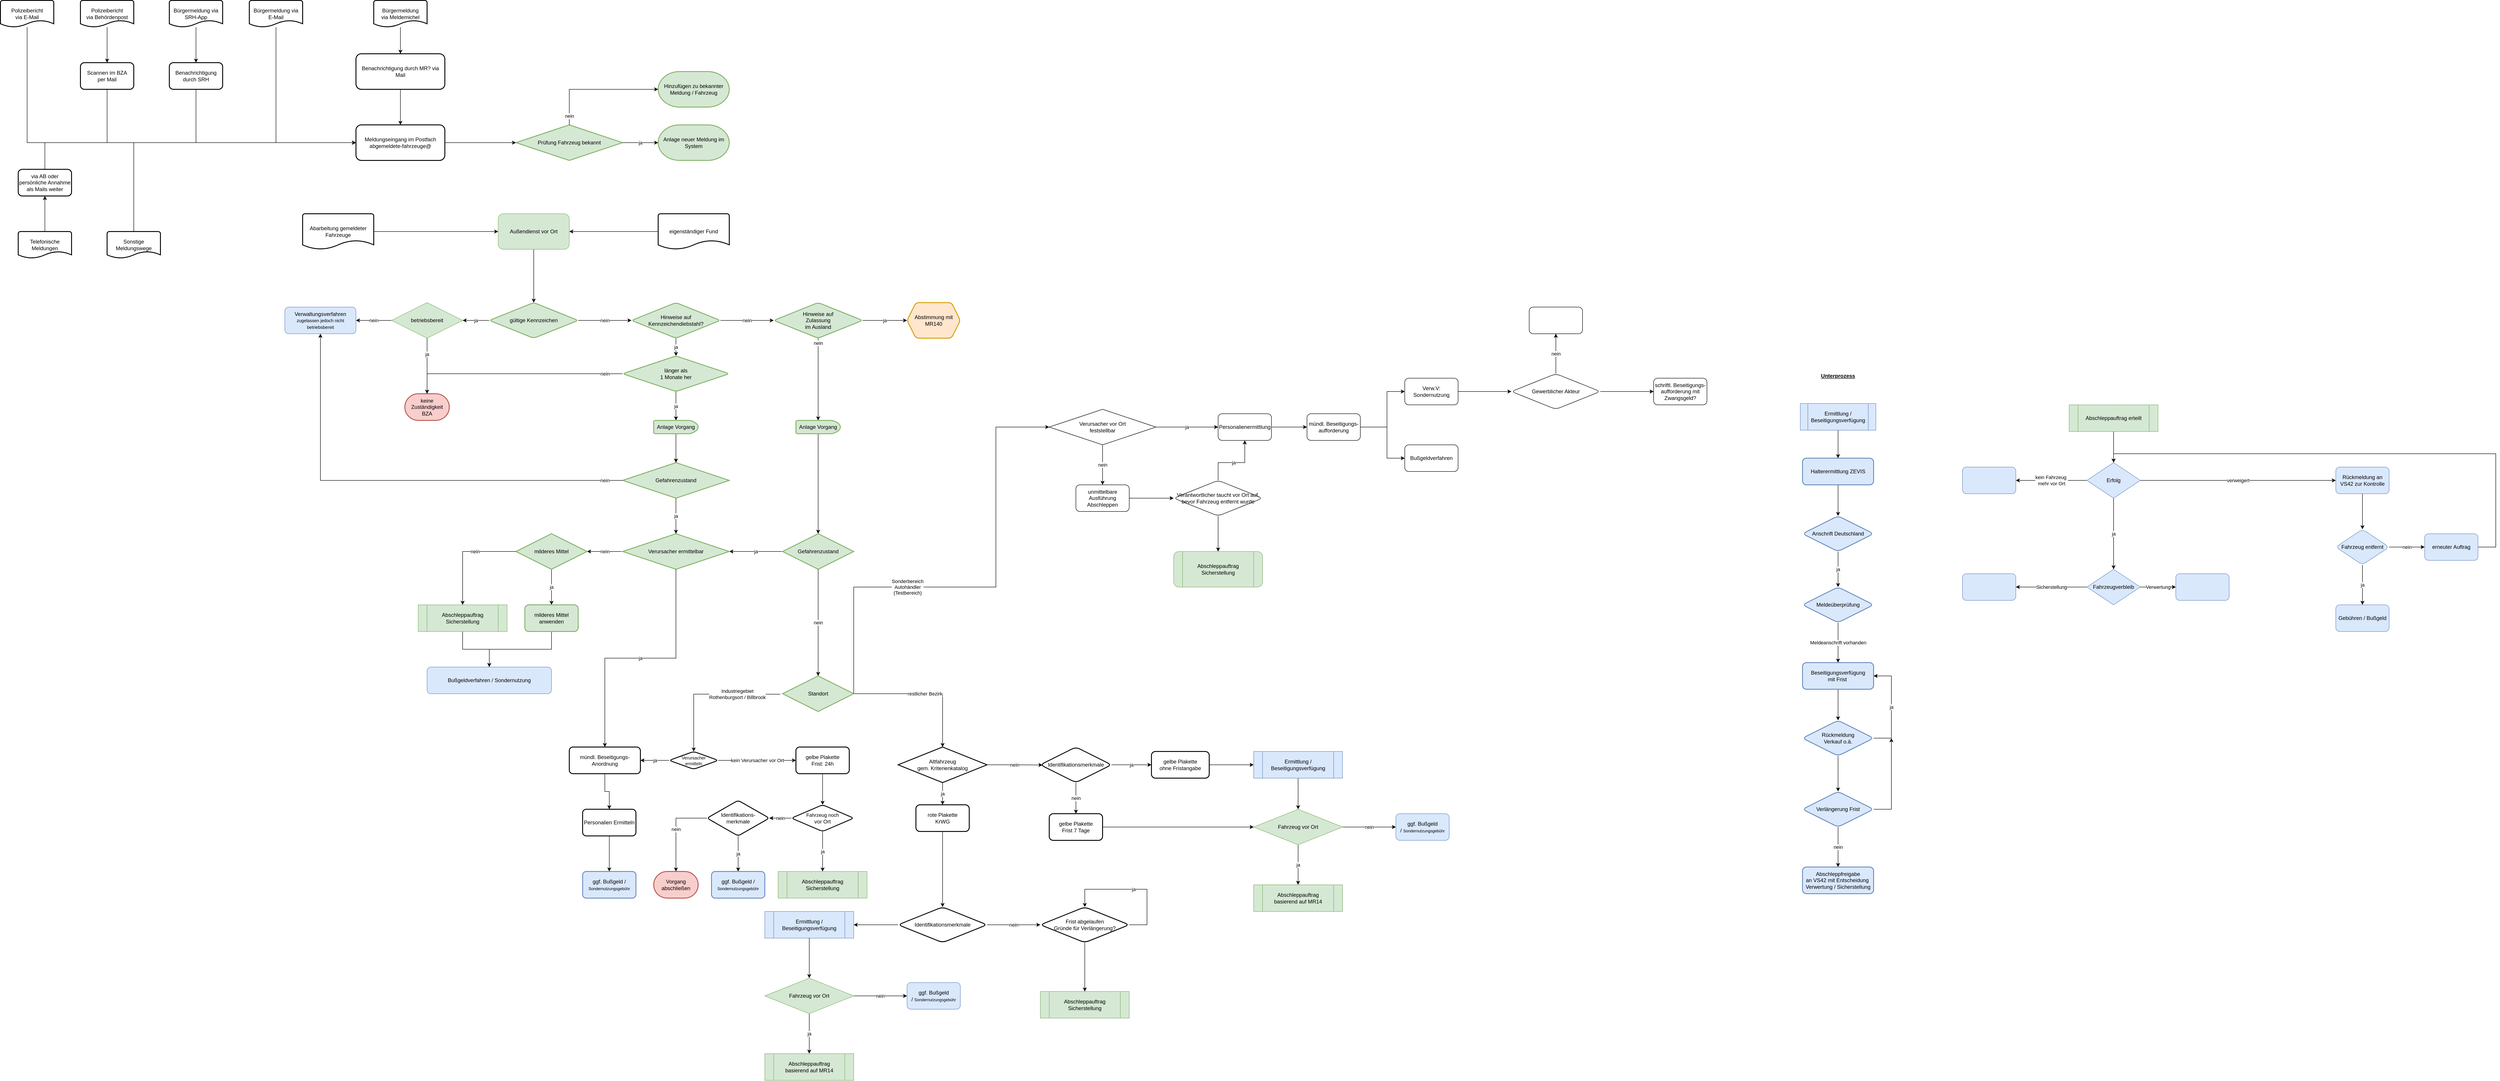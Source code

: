 <mxfile version="24.9.1">
  <diagram name="Seite-1" id="HveVZMX-7LfImhKmhp_b">
    <mxGraphModel dx="2603" dy="2561" grid="1" gridSize="10" guides="1" tooltips="1" connect="1" arrows="1" fold="1" page="1" pageScale="1" pageWidth="1169" pageHeight="1654" math="0" shadow="0">
      <root>
        <mxCell id="0" />
        <mxCell id="1" parent="0" />
        <mxCell id="gvst5AF2a0xxXVvo7113-15" value="restlicher Bezirk" style="edgeStyle=orthogonalEdgeStyle;rounded=0;orthogonalLoop=1;jettySize=auto;html=1;" parent="1" source="cveXAAd5tMvSlIGVYIJ7-2" target="gvst5AF2a0xxXVvo7113-14" edge="1">
          <mxGeometry relative="1" as="geometry" />
        </mxCell>
        <mxCell id="cveXAAd5tMvSlIGVYIJ7-2" value="Standort" style="strokeWidth=2;html=1;shape=mxgraph.flowchart.decision;whiteSpace=wrap;fillColor=#d5e8d4;strokeColor=#82b366;" parent="1" vertex="1">
          <mxGeometry x="760" y="800" width="160" height="80" as="geometry" />
        </mxCell>
        <mxCell id="cveXAAd5tMvSlIGVYIJ7-4" value="Industriegebiet&lt;div&gt;Rothenburgsort / Billbrook&lt;/div&gt;" style="endArrow=classic;html=1;rounded=0;exitX=-0.033;exitY=0.514;exitDx=0;exitDy=0;exitPerimeter=0;entryX=0.5;entryY=0;entryDx=0;entryDy=0;" parent="1" source="cveXAAd5tMvSlIGVYIJ7-2" target="aHFnWSv0snW7f39dgXMF-6" edge="1">
          <mxGeometry x="-0.4" width="50" height="50" relative="1" as="geometry">
            <mxPoint x="600" y="910" as="sourcePoint" />
            <mxPoint x="560" y="870" as="targetPoint" />
            <Array as="points">
              <mxPoint x="560" y="841" />
            </Array>
            <mxPoint as="offset" />
          </mxGeometry>
        </mxCell>
        <mxCell id="aHFnWSv0snW7f39dgXMF-9" value="ja" style="edgeStyle=orthogonalEdgeStyle;rounded=0;orthogonalLoop=1;jettySize=auto;html=1;" parent="1" source="aHFnWSv0snW7f39dgXMF-6" target="aHFnWSv0snW7f39dgXMF-8" edge="1">
          <mxGeometry relative="1" as="geometry" />
        </mxCell>
        <mxCell id="aHFnWSv0snW7f39dgXMF-16" value="kein Verursacher vor Ort" style="edgeStyle=orthogonalEdgeStyle;rounded=0;orthogonalLoop=1;jettySize=auto;html=1;" parent="1" source="aHFnWSv0snW7f39dgXMF-6" target="aHFnWSv0snW7f39dgXMF-15" edge="1">
          <mxGeometry relative="1" as="geometry" />
        </mxCell>
        <mxCell id="aHFnWSv0snW7f39dgXMF-6" value="&lt;div style=&quot;line-height: 100%;&quot;&gt;&lt;font style=&quot;font-size: 10px;&quot;&gt;Verursacher&lt;/font&gt;&lt;/div&gt;&lt;div style=&quot;line-height: 100%;&quot;&gt;&lt;font style=&quot;font-size: 11px;&quot;&gt;&lt;font style=&quot;font-size: 10px;&quot;&gt;ermitteln&lt;/font&gt;&lt;br&gt;&lt;/font&gt;&lt;/div&gt;" style="rhombus;whiteSpace=wrap;html=1;rounded=1;arcSize=14;strokeWidth=2;" parent="1" vertex="1">
          <mxGeometry x="505" y="970" width="110" height="40" as="geometry" />
        </mxCell>
        <mxCell id="aHFnWSv0snW7f39dgXMF-11" value="" style="edgeStyle=orthogonalEdgeStyle;rounded=0;orthogonalLoop=1;jettySize=auto;html=1;" parent="1" source="aHFnWSv0snW7f39dgXMF-8" target="aHFnWSv0snW7f39dgXMF-10" edge="1">
          <mxGeometry relative="1" as="geometry" />
        </mxCell>
        <mxCell id="aHFnWSv0snW7f39dgXMF-8" value="&lt;div&gt;mündl. Beseitigungs-&lt;/div&gt;&lt;div&gt;Anordnung&lt;br&gt;&lt;/div&gt;" style="whiteSpace=wrap;html=1;rounded=1;arcSize=14;strokeWidth=2;" parent="1" vertex="1">
          <mxGeometry x="280" y="960" width="160" height="60" as="geometry" />
        </mxCell>
        <mxCell id="aHFnWSv0snW7f39dgXMF-13" value="" style="edgeStyle=orthogonalEdgeStyle;rounded=0;orthogonalLoop=1;jettySize=auto;html=1;" parent="1" source="aHFnWSv0snW7f39dgXMF-10" target="aHFnWSv0snW7f39dgXMF-12" edge="1">
          <mxGeometry relative="1" as="geometry" />
        </mxCell>
        <mxCell id="aHFnWSv0snW7f39dgXMF-10" value="Personalien Ermitteln" style="whiteSpace=wrap;html=1;rounded=1;arcSize=14;strokeWidth=2;" parent="1" vertex="1">
          <mxGeometry x="310" y="1100" width="120" height="60" as="geometry" />
        </mxCell>
        <mxCell id="aHFnWSv0snW7f39dgXMF-12" value="ggf. Bußgeld / &lt;font style=&quot;font-size: 9px;&quot;&gt;Sondernutzungsgebühr&lt;/font&gt;" style="whiteSpace=wrap;html=1;rounded=1;arcSize=14;strokeWidth=2;fillColor=#dae8fc;strokeColor=#6c8ebf;" parent="1" vertex="1">
          <mxGeometry x="310" y="1240" width="120" height="60" as="geometry" />
        </mxCell>
        <mxCell id="aHFnWSv0snW7f39dgXMF-18" value="" style="edgeStyle=orthogonalEdgeStyle;rounded=0;orthogonalLoop=1;jettySize=auto;html=1;" parent="1" source="aHFnWSv0snW7f39dgXMF-15" target="aHFnWSv0snW7f39dgXMF-17" edge="1">
          <mxGeometry relative="1" as="geometry" />
        </mxCell>
        <mxCell id="aHFnWSv0snW7f39dgXMF-15" value="&lt;div&gt;gelbe Plakette&lt;/div&gt;&lt;div&gt;Frist: 24h&lt;br&gt;&lt;/div&gt;" style="whiteSpace=wrap;html=1;rounded=1;arcSize=14;strokeWidth=2;" parent="1" vertex="1">
          <mxGeometry x="790" y="960" width="120" height="60" as="geometry" />
        </mxCell>
        <mxCell id="aHFnWSv0snW7f39dgXMF-22" value="&lt;div&gt;nein&lt;/div&gt;" style="edgeStyle=orthogonalEdgeStyle;rounded=0;orthogonalLoop=1;jettySize=auto;html=1;" parent="1" source="aHFnWSv0snW7f39dgXMF-17" target="aHFnWSv0snW7f39dgXMF-21" edge="1">
          <mxGeometry relative="1" as="geometry" />
        </mxCell>
        <mxCell id="aHFnWSv0snW7f39dgXMF-28" value="ja" style="edgeStyle=orthogonalEdgeStyle;rounded=0;orthogonalLoop=1;jettySize=auto;html=1;entryX=0.5;entryY=0;entryDx=0;entryDy=0;" parent="1" source="aHFnWSv0snW7f39dgXMF-17" target="0-Z-aFg5bhClTdzB51h3-74" edge="1">
          <mxGeometry relative="1" as="geometry">
            <mxPoint x="890" y="1220" as="targetPoint" />
          </mxGeometry>
        </mxCell>
        <mxCell id="aHFnWSv0snW7f39dgXMF-17" value="&lt;div&gt;&lt;font style=&quot;font-size: 11px;&quot;&gt;Fahrzeug noch&lt;/font&gt;&lt;/div&gt;vor Ort" style="rhombus;whiteSpace=wrap;html=1;rounded=1;arcSize=14;strokeWidth=2;" parent="1" vertex="1">
          <mxGeometry x="780" y="1090" width="140" height="60" as="geometry" />
        </mxCell>
        <mxCell id="aHFnWSv0snW7f39dgXMF-24" value="nein" style="edgeStyle=orthogonalEdgeStyle;rounded=0;orthogonalLoop=1;jettySize=auto;html=1;entryX=0.5;entryY=0;entryDx=0;entryDy=0;entryPerimeter=0;" parent="1" source="aHFnWSv0snW7f39dgXMF-21" target="aHFnWSv0snW7f39dgXMF-43" edge="1">
          <mxGeometry relative="1" as="geometry">
            <mxPoint x="520" y="1240.0" as="targetPoint" />
          </mxGeometry>
        </mxCell>
        <mxCell id="aHFnWSv0snW7f39dgXMF-26" value="ja" style="edgeStyle=orthogonalEdgeStyle;rounded=0;orthogonalLoop=1;jettySize=auto;html=1;" parent="1" source="aHFnWSv0snW7f39dgXMF-21" target="aHFnWSv0snW7f39dgXMF-25" edge="1">
          <mxGeometry relative="1" as="geometry" />
        </mxCell>
        <mxCell id="aHFnWSv0snW7f39dgXMF-21" value="&lt;div&gt;Identifikations-&lt;/div&gt;&lt;div&gt;merkmale&lt;/div&gt;" style="rhombus;whiteSpace=wrap;html=1;rounded=1;arcSize=14;strokeWidth=2;" parent="1" vertex="1">
          <mxGeometry x="590" y="1080" width="140" height="80" as="geometry" />
        </mxCell>
        <mxCell id="aHFnWSv0snW7f39dgXMF-25" value="ggf. Bußgeld / &lt;font style=&quot;font-size: 9px;&quot;&gt;Sondernutzungsgebühr&lt;/font&gt;" style="whiteSpace=wrap;html=1;rounded=1;arcSize=14;strokeWidth=2;fillColor=#dae8fc;strokeColor=#6c8ebf;" parent="1" vertex="1">
          <mxGeometry x="600" y="1240" width="120" height="60" as="geometry" />
        </mxCell>
        <mxCell id="aHFnWSv0snW7f39dgXMF-52" value="ja" style="edgeStyle=orthogonalEdgeStyle;rounded=0;orthogonalLoop=1;jettySize=auto;html=1;" parent="1" source="aHFnWSv0snW7f39dgXMF-29" target="aHFnWSv0snW7f39dgXMF-51" edge="1">
          <mxGeometry relative="1" as="geometry" />
        </mxCell>
        <mxCell id="aHFnWSv0snW7f39dgXMF-29" value="Gefahrenzustand" style="rhombus;whiteSpace=wrap;html=1;strokeWidth=2;fillColor=#d5e8d4;strokeColor=#82b366;" parent="1" vertex="1">
          <mxGeometry x="760" y="480" width="160" height="80" as="geometry" />
        </mxCell>
        <mxCell id="aHFnWSv0snW7f39dgXMF-31" value="nein" style="endArrow=classic;html=1;rounded=0;exitX=0.5;exitY=1;exitDx=0;exitDy=0;entryX=0.5;entryY=0;entryDx=0;entryDy=0;entryPerimeter=0;" parent="1" source="aHFnWSv0snW7f39dgXMF-29" target="cveXAAd5tMvSlIGVYIJ7-2" edge="1">
          <mxGeometry width="50" height="50" relative="1" as="geometry">
            <mxPoint x="550" y="640" as="sourcePoint" />
            <mxPoint x="600" y="590" as="targetPoint" />
            <Array as="points" />
          </mxGeometry>
        </mxCell>
        <mxCell id="aHFnWSv0snW7f39dgXMF-39" value="&lt;div&gt;nein&lt;/div&gt;" style="edgeStyle=orthogonalEdgeStyle;rounded=0;orthogonalLoop=1;jettySize=auto;html=1;" parent="1" source="aHFnWSv0snW7f39dgXMF-36" target="aHFnWSv0snW7f39dgXMF-38" edge="1">
          <mxGeometry relative="1" as="geometry" />
        </mxCell>
        <mxCell id="aHFnWSv0snW7f39dgXMF-36" value="gültige Kennzeichen" style="rhombus;whiteSpace=wrap;html=1;rounded=1;arcSize=14;strokeWidth=2;fillColor=#d5e8d4;strokeColor=#82b366;" parent="1" vertex="1">
          <mxGeometry x="100" y="-40" width="200" height="80" as="geometry" />
        </mxCell>
        <mxCell id="aHFnWSv0snW7f39dgXMF-47" value="&lt;div&gt;nein&lt;/div&gt;" style="edgeStyle=orthogonalEdgeStyle;rounded=0;orthogonalLoop=1;jettySize=auto;html=1;" parent="1" source="aHFnWSv0snW7f39dgXMF-38" target="aHFnWSv0snW7f39dgXMF-46" edge="1">
          <mxGeometry relative="1" as="geometry" />
        </mxCell>
        <mxCell id="gvst5AF2a0xxXVvo7113-8" value="ja" style="edgeStyle=orthogonalEdgeStyle;rounded=0;orthogonalLoop=1;jettySize=auto;html=1;" parent="1" source="aHFnWSv0snW7f39dgXMF-38" target="gvst5AF2a0xxXVvo7113-7" edge="1">
          <mxGeometry relative="1" as="geometry" />
        </mxCell>
        <mxCell id="aHFnWSv0snW7f39dgXMF-38" value="Hinweise auf&lt;div&gt;Kennzeichendiebstahl?&lt;/div&gt;" style="rhombus;whiteSpace=wrap;html=1;rounded=1;arcSize=14;strokeWidth=2;fillColor=#d5e8d4;strokeColor=#82b366;" parent="1" vertex="1">
          <mxGeometry x="420" y="-40" width="200" height="80" as="geometry" />
        </mxCell>
        <mxCell id="aHFnWSv0snW7f39dgXMF-43" value="Vorgang abschließen" style="strokeWidth=2;html=1;shape=mxgraph.flowchart.terminator;whiteSpace=wrap;fillColor=#f8cecc;strokeColor=#b85450;" parent="1" vertex="1">
          <mxGeometry x="470" y="1240" width="100" height="60" as="geometry" />
        </mxCell>
        <mxCell id="aHFnWSv0snW7f39dgXMF-44" value="&lt;div&gt;ja&lt;/div&gt;" style="endArrow=classic;html=1;rounded=0;exitX=0;exitY=0.5;exitDx=0;exitDy=0;entryX=1;entryY=0.5;entryDx=0;entryDy=0;" parent="1" source="aHFnWSv0snW7f39dgXMF-36" edge="1" target="gvst5AF2a0xxXVvo7113-2">
          <mxGeometry width="50" height="50" relative="1" as="geometry">
            <mxPoint x="190" y="85" as="sourcePoint" />
            <mxPoint x="70" y="45" as="targetPoint" />
          </mxGeometry>
        </mxCell>
        <mxCell id="aHFnWSv0snW7f39dgXMF-50" value="ja" style="edgeStyle=orthogonalEdgeStyle;rounded=0;orthogonalLoop=1;jettySize=auto;html=1;" parent="1" source="aHFnWSv0snW7f39dgXMF-46" target="aHFnWSv0snW7f39dgXMF-49" edge="1">
          <mxGeometry relative="1" as="geometry" />
        </mxCell>
        <mxCell id="aHFnWSv0snW7f39dgXMF-46" value="&lt;div&gt;Hinweise auf&lt;/div&gt;&lt;div&gt;Zulassung&lt;/div&gt;&lt;div&gt;im Ausland&lt;/div&gt;" style="rhombus;whiteSpace=wrap;html=1;rounded=1;arcSize=14;strokeWidth=2;fillColor=#d5e8d4;strokeColor=#82b366;" parent="1" vertex="1">
          <mxGeometry x="740" y="-40" width="200" height="80" as="geometry" />
        </mxCell>
        <mxCell id="aHFnWSv0snW7f39dgXMF-48" value="nein" style="endArrow=classic;html=1;rounded=0;exitX=0.5;exitY=1;exitDx=0;exitDy=0;entryX=0.5;entryY=0;entryDx=0;entryDy=0;entryPerimeter=0;" parent="1" source="aHFnWSv0snW7f39dgXMF-46" target="rZ0vq1LoBwSU4AF1OaNH-77" edge="1">
          <mxGeometry x="-0.885" width="50" height="50" relative="1" as="geometry">
            <mxPoint x="700" y="200" as="sourcePoint" />
            <mxPoint x="950" y="220" as="targetPoint" />
            <Array as="points" />
            <mxPoint as="offset" />
          </mxGeometry>
        </mxCell>
        <mxCell id="aHFnWSv0snW7f39dgXMF-49" value="&lt;div&gt;Abstimmung mit&lt;/div&gt;&lt;div&gt;MR140&lt;br&gt;&lt;/div&gt;" style="shape=hexagon;perimeter=hexagonPerimeter2;whiteSpace=wrap;html=1;fixedSize=1;rounded=1;arcSize=14;strokeWidth=2;fillColor=#ffe6cc;strokeColor=#d79b00;" parent="1" vertex="1">
          <mxGeometry x="1040" y="-40" width="120" height="80" as="geometry" />
        </mxCell>
        <mxCell id="aHFnWSv0snW7f39dgXMF-54" value="nein" style="edgeStyle=orthogonalEdgeStyle;rounded=0;orthogonalLoop=1;jettySize=auto;html=1;" parent="1" source="aHFnWSv0snW7f39dgXMF-51" target="aHFnWSv0snW7f39dgXMF-53" edge="1">
          <mxGeometry relative="1" as="geometry" />
        </mxCell>
        <mxCell id="aHFnWSv0snW7f39dgXMF-51" value="Verursacher ermittelbar" style="rhombus;whiteSpace=wrap;html=1;strokeWidth=2;fillColor=#d5e8d4;strokeColor=#82b366;" parent="1" vertex="1">
          <mxGeometry x="400" y="480" width="240" height="80" as="geometry" />
        </mxCell>
        <mxCell id="aHFnWSv0snW7f39dgXMF-60" value="ja" style="edgeStyle=orthogonalEdgeStyle;rounded=0;orthogonalLoop=1;jettySize=auto;html=1;" parent="1" source="aHFnWSv0snW7f39dgXMF-53" target="aHFnWSv0snW7f39dgXMF-59" edge="1">
          <mxGeometry relative="1" as="geometry" />
        </mxCell>
        <mxCell id="aHFnWSv0snW7f39dgXMF-53" value="milderes Mittel" style="rhombus;whiteSpace=wrap;html=1;strokeWidth=2;fillColor=#d5e8d4;strokeColor=#82b366;" parent="1" vertex="1">
          <mxGeometry x="160" y="480" width="160" height="80" as="geometry" />
        </mxCell>
        <mxCell id="rZ0vq1LoBwSU4AF1OaNH-81" style="edgeStyle=orthogonalEdgeStyle;rounded=0;orthogonalLoop=1;jettySize=auto;html=1;exitX=0.5;exitY=1;exitDx=0;exitDy=0;entryX=0.5;entryY=0;entryDx=0;entryDy=0;" edge="1" parent="1" source="aHFnWSv0snW7f39dgXMF-59" target="rZ0vq1LoBwSU4AF1OaNH-79">
          <mxGeometry relative="1" as="geometry" />
        </mxCell>
        <mxCell id="aHFnWSv0snW7f39dgXMF-59" value="milderes Mittel anwenden" style="whiteSpace=wrap;html=1;strokeWidth=2;rounded=1;fillColor=#d5e8d4;strokeColor=#82b366;" parent="1" vertex="1">
          <mxGeometry x="180" y="640" width="120" height="60" as="geometry" />
        </mxCell>
        <mxCell id="aHFnWSv0snW7f39dgXMF-61" value="nein" style="endArrow=classic;html=1;rounded=0;exitX=0;exitY=0.5;exitDx=0;exitDy=0;entryX=0.5;entryY=0;entryDx=0;entryDy=0;" parent="1" source="aHFnWSv0snW7f39dgXMF-53" target="0-Z-aFg5bhClTdzB51h3-75" edge="1">
          <mxGeometry x="-0.231" width="50" height="50" relative="1" as="geometry">
            <mxPoint x="520" y="590" as="sourcePoint" />
            <mxPoint x="130" y="640" as="targetPoint" />
            <Array as="points">
              <mxPoint x="40" y="520" />
            </Array>
            <mxPoint as="offset" />
          </mxGeometry>
        </mxCell>
        <mxCell id="gvst5AF2a0xxXVvo7113-1" value="keine Zuständigkeit BZA" style="strokeWidth=2;html=1;shape=mxgraph.flowchart.terminator;whiteSpace=wrap;fillColor=#f8cecc;strokeColor=#b85450;" parent="1" vertex="1">
          <mxGeometry x="-90" y="165" width="100" height="60" as="geometry" />
        </mxCell>
        <mxCell id="gvst5AF2a0xxXVvo7113-6" value="nein" style="edgeStyle=orthogonalEdgeStyle;rounded=0;orthogonalLoop=1;jettySize=auto;html=1;" parent="1" source="gvst5AF2a0xxXVvo7113-2" target="gvst5AF2a0xxXVvo7113-5" edge="1">
          <mxGeometry relative="1" as="geometry" />
        </mxCell>
        <mxCell id="gvst5AF2a0xxXVvo7113-2" value="betriebsbereit" style="rhombus;whiteSpace=wrap;html=1;fillColor=#d5e8d4;strokeColor=#82b366;" parent="1" vertex="1">
          <mxGeometry x="-120" y="-40" width="160" height="80" as="geometry" />
        </mxCell>
        <mxCell id="gvst5AF2a0xxXVvo7113-4" value="&lt;div&gt;ja&lt;/div&gt;" style="endArrow=classic;html=1;rounded=0;exitX=0.5;exitY=1;exitDx=0;exitDy=0;entryX=0.5;entryY=0;entryDx=0;entryDy=0;entryPerimeter=0;" parent="1" source="gvst5AF2a0xxXVvo7113-2" target="gvst5AF2a0xxXVvo7113-1" edge="1">
          <mxGeometry x="-0.429" width="50" height="50" relative="1" as="geometry">
            <mxPoint x="-10" y="65" as="sourcePoint" />
            <mxPoint x="40" y="15" as="targetPoint" />
            <Array as="points" />
            <mxPoint as="offset" />
          </mxGeometry>
        </mxCell>
        <mxCell id="gvst5AF2a0xxXVvo7113-5" value="&lt;div&gt;Verwaltungsverfahren&lt;/div&gt;&lt;div&gt;&lt;font style=&quot;font-size: 10px;&quot;&gt;zugelassen jedoch nicht betriebsbereit&lt;/font&gt;&lt;br&gt;&lt;/div&gt;" style="whiteSpace=wrap;html=1;rounded=1;fillColor=#dae8fc;strokeColor=#6c8ebf;" parent="1" vertex="1">
          <mxGeometry x="-360" y="-30" width="160" height="60" as="geometry" />
        </mxCell>
        <mxCell id="gvst5AF2a0xxXVvo7113-7" value="&lt;div&gt;länger als&lt;/div&gt;&lt;div&gt;1 Monate her&lt;/div&gt;" style="rhombus;whiteSpace=wrap;html=1;rounded=1;arcSize=14;strokeWidth=2;fillColor=#d5e8d4;strokeColor=#82b366;" parent="1" vertex="1">
          <mxGeometry x="400" y="80" width="240" height="80" as="geometry" />
        </mxCell>
        <mxCell id="gvst5AF2a0xxXVvo7113-9" value="nein" style="endArrow=classic;html=1;rounded=0;exitX=0;exitY=0.5;exitDx=0;exitDy=0;entryX=0.5;entryY=0;entryDx=0;entryDy=0;entryPerimeter=0;" parent="1" source="gvst5AF2a0xxXVvo7113-7" target="gvst5AF2a0xxXVvo7113-1" edge="1">
          <mxGeometry x="-0.833" width="50" height="50" relative="1" as="geometry">
            <mxPoint x="15" y="155" as="sourcePoint" />
            <mxPoint x="65" y="105" as="targetPoint" />
            <Array as="points">
              <mxPoint x="-40" y="120" />
            </Array>
            <mxPoint as="offset" />
          </mxGeometry>
        </mxCell>
        <mxCell id="gvst5AF2a0xxXVvo7113-10" value="Gefahrenzustand" style="rhombus;whiteSpace=wrap;html=1;strokeWidth=2;fillColor=#d5e8d4;strokeColor=#82b366;" parent="1" vertex="1">
          <mxGeometry x="400" y="320" width="240" height="80" as="geometry" />
        </mxCell>
        <mxCell id="gvst5AF2a0xxXVvo7113-11" value="ja" style="endArrow=classic;html=1;rounded=0;exitX=0.5;exitY=1;exitDx=0;exitDy=0;entryX=0.5;entryY=0;entryDx=0;entryDy=0;entryPerimeter=0;" parent="1" source="gvst5AF2a0xxXVvo7113-7" target="rZ0vq1LoBwSU4AF1OaNH-74" edge="1">
          <mxGeometry width="50" height="50" relative="1" as="geometry">
            <mxPoint x="295" y="245" as="sourcePoint" />
            <mxPoint x="600" y="175" as="targetPoint" />
          </mxGeometry>
        </mxCell>
        <mxCell id="gvst5AF2a0xxXVvo7113-12" value="ja" style="endArrow=classic;html=1;rounded=0;entryX=0.5;entryY=0;entryDx=0;entryDy=0;exitX=0.5;exitY=1;exitDx=0;exitDy=0;" parent="1" source="gvst5AF2a0xxXVvo7113-10" target="aHFnWSv0snW7f39dgXMF-51" edge="1">
          <mxGeometry width="50" height="50" relative="1" as="geometry">
            <mxPoint x="265" y="480" as="sourcePoint" />
            <mxPoint x="315" y="430" as="targetPoint" />
            <Array as="points" />
          </mxGeometry>
        </mxCell>
        <mxCell id="gvst5AF2a0xxXVvo7113-13" value="nein" style="endArrow=classic;html=1;rounded=0;entryX=0.5;entryY=1;entryDx=0;entryDy=0;exitX=0;exitY=0.5;exitDx=0;exitDy=0;" parent="1" source="gvst5AF2a0xxXVvo7113-10" target="gvst5AF2a0xxXVvo7113-5" edge="1">
          <mxGeometry x="-0.92" width="50" height="50" relative="1" as="geometry">
            <mxPoint x="30" y="235" as="sourcePoint" />
            <mxPoint x="80" y="185" as="targetPoint" />
            <Array as="points">
              <mxPoint x="-280" y="360" />
            </Array>
            <mxPoint as="offset" />
          </mxGeometry>
        </mxCell>
        <mxCell id="gvst5AF2a0xxXVvo7113-17" value="ja" style="edgeStyle=orthogonalEdgeStyle;rounded=0;orthogonalLoop=1;jettySize=auto;html=1;" parent="1" source="gvst5AF2a0xxXVvo7113-14" target="gvst5AF2a0xxXVvo7113-16" edge="1">
          <mxGeometry relative="1" as="geometry" />
        </mxCell>
        <mxCell id="gvst5AF2a0xxXVvo7113-40" value="nein" style="edgeStyle=orthogonalEdgeStyle;rounded=0;orthogonalLoop=1;jettySize=auto;html=1;entryX=0.03;entryY=0.506;entryDx=0;entryDy=0;entryPerimeter=0;" parent="1" source="gvst5AF2a0xxXVvo7113-14" target="gvst5AF2a0xxXVvo7113-41" edge="1">
          <mxGeometry relative="1" as="geometry">
            <mxPoint x="1340.0" y="1000.0" as="targetPoint" />
          </mxGeometry>
        </mxCell>
        <mxCell id="gvst5AF2a0xxXVvo7113-14" value="&lt;div&gt;Altfahrzeug&lt;/div&gt;&lt;div&gt;gem. Kriterienkatalog&lt;br&gt;&lt;/div&gt;" style="rhombus;whiteSpace=wrap;html=1;strokeWidth=2;" parent="1" vertex="1">
          <mxGeometry x="1020" y="960" width="200" height="80" as="geometry" />
        </mxCell>
        <mxCell id="gvst5AF2a0xxXVvo7113-19" value="" style="edgeStyle=orthogonalEdgeStyle;rounded=0;orthogonalLoop=1;jettySize=auto;html=1;" parent="1" source="gvst5AF2a0xxXVvo7113-16" target="gvst5AF2a0xxXVvo7113-18" edge="1">
          <mxGeometry relative="1" as="geometry" />
        </mxCell>
        <mxCell id="gvst5AF2a0xxXVvo7113-16" value="&lt;div&gt;rote Plakette&lt;/div&gt;&lt;div&gt;KrWG&lt;br&gt;&lt;/div&gt;" style="rounded=1;whiteSpace=wrap;html=1;strokeWidth=2;" parent="1" vertex="1">
          <mxGeometry x="1060" y="1090" width="120" height="60" as="geometry" />
        </mxCell>
        <mxCell id="gvst5AF2a0xxXVvo7113-29" value="nein" style="edgeStyle=orthogonalEdgeStyle;rounded=0;orthogonalLoop=1;jettySize=auto;html=1;" parent="1" source="gvst5AF2a0xxXVvo7113-18" target="gvst5AF2a0xxXVvo7113-28" edge="1">
          <mxGeometry relative="1" as="geometry" />
        </mxCell>
        <mxCell id="gvst5AF2a0xxXVvo7113-18" value="Identifikationsmerkmale" style="rhombus;whiteSpace=wrap;html=1;rounded=1;strokeWidth=2;" parent="1" vertex="1">
          <mxGeometry x="1020" y="1320" width="200" height="80" as="geometry" />
        </mxCell>
        <mxCell id="gvst5AF2a0xxXVvo7113-32" value="" style="edgeStyle=orthogonalEdgeStyle;rounded=0;orthogonalLoop=1;jettySize=auto;html=1;entryX=0.5;entryY=0;entryDx=0;entryDy=0;" parent="1" source="gvst5AF2a0xxXVvo7113-28" target="0-Z-aFg5bhClTdzB51h3-73" edge="1">
          <mxGeometry relative="1" as="geometry">
            <mxPoint x="1440" y="1490" as="targetPoint" />
          </mxGeometry>
        </mxCell>
        <mxCell id="gvst5AF2a0xxXVvo7113-28" value="&lt;div&gt;Frist abgelaufen&lt;/div&gt;&lt;div&gt;Gründe für Verlängerung?&lt;br&gt;&lt;/div&gt;" style="rhombus;whiteSpace=wrap;html=1;rounded=1;strokeWidth=2;" parent="1" vertex="1">
          <mxGeometry x="1340" y="1320" width="200" height="80" as="geometry" />
        </mxCell>
        <mxCell id="gvst5AF2a0xxXVvo7113-30" value="ja" style="endArrow=classic;html=1;rounded=0;exitX=1;exitY=0.5;exitDx=0;exitDy=0;entryX=0.5;entryY=0;entryDx=0;entryDy=0;" parent="1" source="gvst5AF2a0xxXVvo7113-28" target="gvst5AF2a0xxXVvo7113-28" edge="1">
          <mxGeometry width="50" height="50" relative="1" as="geometry">
            <mxPoint x="1410" y="1350" as="sourcePoint" />
            <mxPoint x="1460" y="1300" as="targetPoint" />
            <Array as="points">
              <mxPoint x="1580" y="1360" />
              <mxPoint x="1580" y="1280" />
              <mxPoint x="1440" y="1280" />
            </Array>
          </mxGeometry>
        </mxCell>
        <mxCell id="gvst5AF2a0xxXVvo7113-44" value="nein" style="edgeStyle=orthogonalEdgeStyle;rounded=0;orthogonalLoop=1;jettySize=auto;html=1;" parent="1" source="gvst5AF2a0xxXVvo7113-41" target="gvst5AF2a0xxXVvo7113-43" edge="1">
          <mxGeometry relative="1" as="geometry" />
        </mxCell>
        <mxCell id="gvst5AF2a0xxXVvo7113-46" value="ja" style="edgeStyle=orthogonalEdgeStyle;rounded=0;orthogonalLoop=1;jettySize=auto;html=1;" parent="1" source="gvst5AF2a0xxXVvo7113-41" target="gvst5AF2a0xxXVvo7113-45" edge="1">
          <mxGeometry relative="1" as="geometry" />
        </mxCell>
        <mxCell id="gvst5AF2a0xxXVvo7113-41" value="Identifikationsmerkmale" style="rhombus;whiteSpace=wrap;html=1;rounded=1;strokeWidth=2;" parent="1" vertex="1">
          <mxGeometry x="1340" y="960" width="160" height="80" as="geometry" />
        </mxCell>
        <mxCell id="gvst5AF2a0xxXVvo7113-43" value="&lt;div&gt;gelbe Plakette&lt;/div&gt;&lt;div&gt;Frist 7 Tage&lt;br&gt;&lt;/div&gt;" style="rounded=1;whiteSpace=wrap;html=1;strokeWidth=2;" parent="1" vertex="1">
          <mxGeometry x="1360" y="1110" width="120" height="60" as="geometry" />
        </mxCell>
        <mxCell id="0-Z-aFg5bhClTdzB51h3-4" value="" style="edgeStyle=orthogonalEdgeStyle;rounded=0;orthogonalLoop=1;jettySize=auto;html=1;entryX=0;entryY=0.5;entryDx=0;entryDy=0;" parent="1" source="gvst5AF2a0xxXVvo7113-45" target="0-Z-aFg5bhClTdzB51h3-33" edge="1">
          <mxGeometry relative="1" as="geometry">
            <mxPoint x="1790" y="950" as="targetPoint" />
          </mxGeometry>
        </mxCell>
        <mxCell id="gvst5AF2a0xxXVvo7113-45" value="&lt;div&gt;gelbe Plakette&lt;/div&gt;&lt;div&gt;ohne Fristangabe&lt;br&gt;&lt;/div&gt;" style="rounded=1;whiteSpace=wrap;html=1;strokeWidth=2;" parent="1" vertex="1">
          <mxGeometry x="1590" y="970" width="130" height="60" as="geometry" />
        </mxCell>
        <mxCell id="0-Z-aFg5bhClTdzB51h3-10" value="" style="edgeStyle=orthogonalEdgeStyle;rounded=0;orthogonalLoop=1;jettySize=auto;html=1;exitX=0.5;exitY=1;exitDx=0;exitDy=0;" parent="1" source="0-Z-aFg5bhClTdzB51h3-34" target="0-Z-aFg5bhClTdzB51h3-9" edge="1">
          <mxGeometry relative="1" as="geometry">
            <mxPoint x="3135" y="270" as="sourcePoint" />
          </mxGeometry>
        </mxCell>
        <mxCell id="0-Z-aFg5bhClTdzB51h3-7" value="&lt;u&gt;&lt;b&gt;Unterprozess&lt;/b&gt;&lt;/u&gt;" style="text;html=1;align=center;verticalAlign=middle;whiteSpace=wrap;rounded=0;" parent="1" vertex="1">
          <mxGeometry x="3055" y="110" width="160" height="30" as="geometry" />
        </mxCell>
        <mxCell id="0-Z-aFg5bhClTdzB51h3-12" value="" style="edgeStyle=orthogonalEdgeStyle;rounded=0;orthogonalLoop=1;jettySize=auto;html=1;" parent="1" source="0-Z-aFg5bhClTdzB51h3-9" target="0-Z-aFg5bhClTdzB51h3-11" edge="1">
          <mxGeometry relative="1" as="geometry" />
        </mxCell>
        <mxCell id="0-Z-aFg5bhClTdzB51h3-9" value="Halterermittlung ZEVIS" style="rounded=1;whiteSpace=wrap;html=1;fillColor=#dae8fc;strokeColor=#6c8ebf;strokeWidth=2;" parent="1" vertex="1">
          <mxGeometry x="3055" y="310" width="160" height="60" as="geometry" />
        </mxCell>
        <mxCell id="0-Z-aFg5bhClTdzB51h3-14" value="ja" style="edgeStyle=orthogonalEdgeStyle;rounded=0;orthogonalLoop=1;jettySize=auto;html=1;" parent="1" source="0-Z-aFg5bhClTdzB51h3-11" target="0-Z-aFg5bhClTdzB51h3-13" edge="1">
          <mxGeometry relative="1" as="geometry" />
        </mxCell>
        <mxCell id="0-Z-aFg5bhClTdzB51h3-11" value="Anschrift Deutschland" style="rhombus;whiteSpace=wrap;html=1;fillColor=#dae8fc;strokeColor=#6c8ebf;rounded=1;strokeWidth=2;" parent="1" vertex="1">
          <mxGeometry x="3055" y="440" width="160" height="80" as="geometry" />
        </mxCell>
        <mxCell id="0-Z-aFg5bhClTdzB51h3-16" value="Meldeanschrift vorhanden" style="edgeStyle=orthogonalEdgeStyle;rounded=0;orthogonalLoop=1;jettySize=auto;html=1;" parent="1" source="0-Z-aFg5bhClTdzB51h3-13" target="0-Z-aFg5bhClTdzB51h3-15" edge="1">
          <mxGeometry relative="1" as="geometry" />
        </mxCell>
        <mxCell id="0-Z-aFg5bhClTdzB51h3-13" value="Meldeüberprüfung" style="rhombus;whiteSpace=wrap;html=1;fillColor=#dae8fc;strokeColor=#6c8ebf;rounded=1;strokeWidth=2;" parent="1" vertex="1">
          <mxGeometry x="3055" y="600" width="160" height="80" as="geometry" />
        </mxCell>
        <mxCell id="0-Z-aFg5bhClTdzB51h3-18" value="" style="edgeStyle=orthogonalEdgeStyle;rounded=0;orthogonalLoop=1;jettySize=auto;html=1;" parent="1" source="0-Z-aFg5bhClTdzB51h3-15" target="0-Z-aFg5bhClTdzB51h3-17" edge="1">
          <mxGeometry relative="1" as="geometry" />
        </mxCell>
        <mxCell id="0-Z-aFg5bhClTdzB51h3-15" value="Beseitigungsverfügung&lt;div&gt;mit Frist&amp;nbsp;&lt;/div&gt;" style="whiteSpace=wrap;html=1;fillColor=#dae8fc;strokeColor=#6c8ebf;rounded=1;strokeWidth=2;" parent="1" vertex="1">
          <mxGeometry x="3055" y="770" width="160" height="60" as="geometry" />
        </mxCell>
        <mxCell id="0-Z-aFg5bhClTdzB51h3-21" value="" style="edgeStyle=orthogonalEdgeStyle;rounded=0;orthogonalLoop=1;jettySize=auto;html=1;" parent="1" source="0-Z-aFg5bhClTdzB51h3-17" target="0-Z-aFg5bhClTdzB51h3-20" edge="1">
          <mxGeometry relative="1" as="geometry" />
        </mxCell>
        <mxCell id="0-Z-aFg5bhClTdzB51h3-17" value="Rückmeldung&lt;div&gt;Verkauf o.ä.&lt;/div&gt;" style="rhombus;whiteSpace=wrap;html=1;fillColor=#dae8fc;strokeColor=#6c8ebf;rounded=1;strokeWidth=2;" parent="1" vertex="1">
          <mxGeometry x="3055" y="900" width="160" height="80" as="geometry" />
        </mxCell>
        <mxCell id="0-Z-aFg5bhClTdzB51h3-19" value="ja" style="endArrow=classic;html=1;rounded=0;entryX=1;entryY=0.5;entryDx=0;entryDy=0;exitX=1;exitY=0.5;exitDx=0;exitDy=0;" parent="1" source="0-Z-aFg5bhClTdzB51h3-17" target="0-Z-aFg5bhClTdzB51h3-15" edge="1">
          <mxGeometry width="50" height="50" relative="1" as="geometry">
            <mxPoint x="3245" y="950" as="sourcePoint" />
            <mxPoint x="3275" y="830" as="targetPoint" />
            <Array as="points">
              <mxPoint x="3255" y="940" />
              <mxPoint x="3255" y="800" />
            </Array>
          </mxGeometry>
        </mxCell>
        <mxCell id="0-Z-aFg5bhClTdzB51h3-25" value="nein" style="edgeStyle=orthogonalEdgeStyle;rounded=0;orthogonalLoop=1;jettySize=auto;html=1;" parent="1" source="0-Z-aFg5bhClTdzB51h3-20" target="0-Z-aFg5bhClTdzB51h3-24" edge="1">
          <mxGeometry relative="1" as="geometry" />
        </mxCell>
        <mxCell id="0-Z-aFg5bhClTdzB51h3-20" value="Verlängerung Frist" style="rhombus;whiteSpace=wrap;html=1;fillColor=#dae8fc;strokeColor=#6c8ebf;rounded=1;strokeWidth=2;" parent="1" vertex="1">
          <mxGeometry x="3055" y="1060" width="160" height="80" as="geometry" />
        </mxCell>
        <mxCell id="0-Z-aFg5bhClTdzB51h3-24" value="Abschleppfreigabe&lt;div&gt;an VS42 mit Entscheidung&amp;nbsp;&lt;/div&gt;&lt;div&gt;Verwertung / Sicherstellung&lt;/div&gt;" style="rounded=1;whiteSpace=wrap;html=1;fillColor=#dae8fc;strokeColor=#6c8ebf;strokeWidth=2;" parent="1" vertex="1">
          <mxGeometry x="3055" y="1230" width="160" height="60" as="geometry" />
        </mxCell>
        <mxCell id="0-Z-aFg5bhClTdzB51h3-26" value="" style="endArrow=classic;html=1;rounded=0;exitX=1;exitY=0.5;exitDx=0;exitDy=0;" parent="1" source="0-Z-aFg5bhClTdzB51h3-20" edge="1">
          <mxGeometry width="50" height="50" relative="1" as="geometry">
            <mxPoint x="3285" y="1010" as="sourcePoint" />
            <mxPoint x="3255" y="940" as="targetPoint" />
            <Array as="points">
              <mxPoint x="3255" y="1100" />
            </Array>
          </mxGeometry>
        </mxCell>
        <mxCell id="0-Z-aFg5bhClTdzB51h3-28" value="Ermittlung / Beseitigungsverfügung" style="shape=process;whiteSpace=wrap;html=1;backgroundOutline=1;fillColor=#dae8fc;strokeColor=#6c8ebf;" parent="1" vertex="1">
          <mxGeometry x="720" y="1330" width="200" height="60" as="geometry" />
        </mxCell>
        <mxCell id="0-Z-aFg5bhClTdzB51h3-31" value="" style="endArrow=classic;html=1;rounded=0;exitX=0;exitY=0.5;exitDx=0;exitDy=0;entryX=1;entryY=0.5;entryDx=0;entryDy=0;" parent="1" source="gvst5AF2a0xxXVvo7113-18" target="0-Z-aFg5bhClTdzB51h3-28" edge="1">
          <mxGeometry width="50" height="50" relative="1" as="geometry">
            <mxPoint x="900" y="1480" as="sourcePoint" />
            <mxPoint x="950" y="1430" as="targetPoint" />
          </mxGeometry>
        </mxCell>
        <mxCell id="0-Z-aFg5bhClTdzB51h3-38" value="" style="edgeStyle=orthogonalEdgeStyle;rounded=0;orthogonalLoop=1;jettySize=auto;html=1;" parent="1" source="0-Z-aFg5bhClTdzB51h3-33" target="0-Z-aFg5bhClTdzB51h3-37" edge="1">
          <mxGeometry relative="1" as="geometry" />
        </mxCell>
        <mxCell id="0-Z-aFg5bhClTdzB51h3-33" value="Ermittlung / Beseitigungsverfügung" style="shape=process;whiteSpace=wrap;html=1;backgroundOutline=1;fillColor=#dae8fc;strokeColor=#6c8ebf;" parent="1" vertex="1">
          <mxGeometry x="1820" y="970" width="200" height="60" as="geometry" />
        </mxCell>
        <mxCell id="0-Z-aFg5bhClTdzB51h3-34" value="Ermittlung / Beseitigungsverfügung" style="shape=process;whiteSpace=wrap;html=1;backgroundOutline=1;fillColor=#dae8fc;strokeColor=#6c8ebf;" parent="1" vertex="1">
          <mxGeometry x="3050" y="187" width="170" height="60" as="geometry" />
        </mxCell>
        <mxCell id="0-Z-aFg5bhClTdzB51h3-40" value="nein" style="edgeStyle=orthogonalEdgeStyle;rounded=0;orthogonalLoop=1;jettySize=auto;html=1;" parent="1" source="0-Z-aFg5bhClTdzB51h3-37" target="0-Z-aFg5bhClTdzB51h3-39" edge="1">
          <mxGeometry relative="1" as="geometry" />
        </mxCell>
        <mxCell id="0-Z-aFg5bhClTdzB51h3-44" value="ja" style="edgeStyle=orthogonalEdgeStyle;rounded=0;orthogonalLoop=1;jettySize=auto;html=1;" parent="1" source="0-Z-aFg5bhClTdzB51h3-37" target="0-Z-aFg5bhClTdzB51h3-43" edge="1">
          <mxGeometry relative="1" as="geometry" />
        </mxCell>
        <mxCell id="0-Z-aFg5bhClTdzB51h3-37" value="Fahrzeug vor Ort" style="rhombus;whiteSpace=wrap;html=1;fillColor=#d5e8d4;strokeColor=#82b366;" parent="1" vertex="1">
          <mxGeometry x="1820" y="1100" width="200" height="80" as="geometry" />
        </mxCell>
        <mxCell id="0-Z-aFg5bhClTdzB51h3-39" value="ggf. Bußgeld /&amp;nbsp;&lt;font style=&quot;font-size: 9px;&quot;&gt;Sondernutzungsgebühr&lt;/font&gt;" style="rounded=1;whiteSpace=wrap;html=1;fillColor=#dae8fc;strokeColor=#6c8ebf;" parent="1" vertex="1">
          <mxGeometry x="2140" y="1110" width="120" height="60" as="geometry" />
        </mxCell>
        <mxCell id="0-Z-aFg5bhClTdzB51h3-43" value="Abschleppauftrag&lt;div&gt;basierend auf MR14&lt;/div&gt;" style="shape=process;whiteSpace=wrap;html=1;backgroundOutline=1;fillColor=#d5e8d4;strokeColor=#82b366;" parent="1" vertex="1">
          <mxGeometry x="1820" y="1270" width="200" height="60" as="geometry" />
        </mxCell>
        <mxCell id="0-Z-aFg5bhClTdzB51h3-47" value="" style="edgeStyle=orthogonalEdgeStyle;rounded=0;orthogonalLoop=1;jettySize=auto;html=1;" parent="1" source="0-Z-aFg5bhClTdzB51h3-45" target="0-Z-aFg5bhClTdzB51h3-46" edge="1">
          <mxGeometry relative="1" as="geometry" />
        </mxCell>
        <mxCell id="0-Z-aFg5bhClTdzB51h3-45" value="Abschleppauftrag erteilt" style="shape=process;whiteSpace=wrap;html=1;backgroundOutline=1;fillColor=#d5e8d4;strokeColor=#82b366;" parent="1" vertex="1">
          <mxGeometry x="3655" y="190" width="200" height="60" as="geometry" />
        </mxCell>
        <mxCell id="0-Z-aFg5bhClTdzB51h3-51" value="verweigert" style="edgeStyle=orthogonalEdgeStyle;rounded=0;orthogonalLoop=1;jettySize=auto;html=1;" parent="1" source="0-Z-aFg5bhClTdzB51h3-46" target="0-Z-aFg5bhClTdzB51h3-50" edge="1">
          <mxGeometry relative="1" as="geometry" />
        </mxCell>
        <mxCell id="0-Z-aFg5bhClTdzB51h3-57" value="ja" style="edgeStyle=orthogonalEdgeStyle;rounded=0;orthogonalLoop=1;jettySize=auto;html=1;" parent="1" source="0-Z-aFg5bhClTdzB51h3-46" target="0-Z-aFg5bhClTdzB51h3-56" edge="1">
          <mxGeometry relative="1" as="geometry" />
        </mxCell>
        <mxCell id="0-Z-aFg5bhClTdzB51h3-69" value="kein Fahrzeug&amp;nbsp;&lt;div&gt;mehr vor Ort&lt;/div&gt;" style="edgeStyle=orthogonalEdgeStyle;rounded=0;orthogonalLoop=1;jettySize=auto;html=1;" parent="1" source="0-Z-aFg5bhClTdzB51h3-46" target="0-Z-aFg5bhClTdzB51h3-68" edge="1">
          <mxGeometry relative="1" as="geometry" />
        </mxCell>
        <mxCell id="0-Z-aFg5bhClTdzB51h3-46" value="Erfolg" style="rhombus;whiteSpace=wrap;html=1;fillColor=#dae8fc;strokeColor=#6c8ebf;" parent="1" vertex="1">
          <mxGeometry x="3695" y="320" width="120" height="80" as="geometry" />
        </mxCell>
        <mxCell id="0-Z-aFg5bhClTdzB51h3-53" value="" style="edgeStyle=orthogonalEdgeStyle;rounded=0;orthogonalLoop=1;jettySize=auto;html=1;" parent="1" source="0-Z-aFg5bhClTdzB51h3-50" target="0-Z-aFg5bhClTdzB51h3-52" edge="1">
          <mxGeometry relative="1" as="geometry" />
        </mxCell>
        <mxCell id="0-Z-aFg5bhClTdzB51h3-50" value="Rückmeldung an&lt;div&gt;VS42 zur Kontrolle&lt;/div&gt;" style="rounded=1;whiteSpace=wrap;html=1;fillColor=#dae8fc;strokeColor=#6c8ebf;" parent="1" vertex="1">
          <mxGeometry x="4255" y="330" width="120" height="60" as="geometry" />
        </mxCell>
        <mxCell id="0-Z-aFg5bhClTdzB51h3-63" value="nein" style="edgeStyle=orthogonalEdgeStyle;rounded=0;orthogonalLoop=1;jettySize=auto;html=1;" parent="1" source="0-Z-aFg5bhClTdzB51h3-52" target="0-Z-aFg5bhClTdzB51h3-62" edge="1">
          <mxGeometry relative="1" as="geometry" />
        </mxCell>
        <mxCell id="0-Z-aFg5bhClTdzB51h3-65" value="ja" style="edgeStyle=orthogonalEdgeStyle;rounded=0;orthogonalLoop=1;jettySize=auto;html=1;" parent="1" source="0-Z-aFg5bhClTdzB51h3-52" target="0-Z-aFg5bhClTdzB51h3-64" edge="1">
          <mxGeometry relative="1" as="geometry" />
        </mxCell>
        <mxCell id="0-Z-aFg5bhClTdzB51h3-52" value="Fahrzeug entfernt" style="rhombus;whiteSpace=wrap;html=1;fillColor=#dae8fc;strokeColor=#6c8ebf;rounded=1;" parent="1" vertex="1">
          <mxGeometry x="4255" y="470" width="120" height="80" as="geometry" />
        </mxCell>
        <mxCell id="0-Z-aFg5bhClTdzB51h3-59" value="Sicherstellung" style="edgeStyle=orthogonalEdgeStyle;rounded=0;orthogonalLoop=1;jettySize=auto;html=1;" parent="1" source="0-Z-aFg5bhClTdzB51h3-56" target="0-Z-aFg5bhClTdzB51h3-58" edge="1">
          <mxGeometry relative="1" as="geometry" />
        </mxCell>
        <mxCell id="0-Z-aFg5bhClTdzB51h3-61" value="Verwertung" style="edgeStyle=orthogonalEdgeStyle;rounded=0;orthogonalLoop=1;jettySize=auto;html=1;" parent="1" source="0-Z-aFg5bhClTdzB51h3-56" target="0-Z-aFg5bhClTdzB51h3-60" edge="1">
          <mxGeometry relative="1" as="geometry" />
        </mxCell>
        <mxCell id="0-Z-aFg5bhClTdzB51h3-56" value="Fahrzeugverbleib" style="rhombus;whiteSpace=wrap;html=1;fillColor=#dae8fc;strokeColor=#6c8ebf;" parent="1" vertex="1">
          <mxGeometry x="3695" y="560" width="120" height="80" as="geometry" />
        </mxCell>
        <mxCell id="0-Z-aFg5bhClTdzB51h3-58" value="" style="rounded=1;whiteSpace=wrap;html=1;fillColor=#dae8fc;strokeColor=#6c8ebf;" parent="1" vertex="1">
          <mxGeometry x="3415" y="570" width="120" height="60" as="geometry" />
        </mxCell>
        <mxCell id="0-Z-aFg5bhClTdzB51h3-60" value="" style="rounded=1;whiteSpace=wrap;html=1;fillColor=#dae8fc;strokeColor=#6c8ebf;" parent="1" vertex="1">
          <mxGeometry x="3895" y="570" width="120" height="60" as="geometry" />
        </mxCell>
        <mxCell id="0-Z-aFg5bhClTdzB51h3-67" value="" style="edgeStyle=orthogonalEdgeStyle;rounded=0;orthogonalLoop=1;jettySize=auto;html=1;entryX=0.5;entryY=0;entryDx=0;entryDy=0;" parent="1" source="0-Z-aFg5bhClTdzB51h3-62" target="0-Z-aFg5bhClTdzB51h3-46" edge="1">
          <mxGeometry relative="1" as="geometry">
            <mxPoint x="4115" y="630" as="targetPoint" />
            <Array as="points">
              <mxPoint x="4615" y="510" />
              <mxPoint x="4615" y="300" />
              <mxPoint x="3755" y="300" />
            </Array>
          </mxGeometry>
        </mxCell>
        <mxCell id="0-Z-aFg5bhClTdzB51h3-62" value="erneuter Auftrag" style="whiteSpace=wrap;html=1;fillColor=#dae8fc;strokeColor=#6c8ebf;rounded=1;" parent="1" vertex="1">
          <mxGeometry x="4455" y="480" width="120" height="60" as="geometry" />
        </mxCell>
        <mxCell id="0-Z-aFg5bhClTdzB51h3-64" value="Gebühren / Bußgeld" style="whiteSpace=wrap;html=1;fillColor=#dae8fc;strokeColor=#6c8ebf;rounded=1;" parent="1" vertex="1">
          <mxGeometry x="4255" y="640" width="120" height="60" as="geometry" />
        </mxCell>
        <mxCell id="0-Z-aFg5bhClTdzB51h3-68" value="" style="rounded=1;whiteSpace=wrap;html=1;fillColor=#dae8fc;strokeColor=#6c8ebf;" parent="1" vertex="1">
          <mxGeometry x="3415" y="330" width="120" height="60" as="geometry" />
        </mxCell>
        <mxCell id="0-Z-aFg5bhClTdzB51h3-73" value="Abschleppauftrag&lt;div&gt;Sicherstellung&lt;/div&gt;" style="shape=process;whiteSpace=wrap;html=1;backgroundOutline=1;fillColor=#d5e8d4;strokeColor=#82b366;" parent="1" vertex="1">
          <mxGeometry x="1340" y="1510" width="200" height="60" as="geometry" />
        </mxCell>
        <mxCell id="0-Z-aFg5bhClTdzB51h3-74" value="Abschleppauftrag&lt;div&gt;Sicherstellung&lt;/div&gt;" style="shape=process;whiteSpace=wrap;html=1;backgroundOutline=1;fillColor=#d5e8d4;strokeColor=#82b366;" parent="1" vertex="1">
          <mxGeometry x="750" y="1240" width="200" height="60" as="geometry" />
        </mxCell>
        <mxCell id="rZ0vq1LoBwSU4AF1OaNH-80" value="" style="edgeStyle=orthogonalEdgeStyle;rounded=0;orthogonalLoop=1;jettySize=auto;html=1;" edge="1" parent="1" source="0-Z-aFg5bhClTdzB51h3-75" target="rZ0vq1LoBwSU4AF1OaNH-79">
          <mxGeometry relative="1" as="geometry" />
        </mxCell>
        <mxCell id="0-Z-aFg5bhClTdzB51h3-75" value="Abschleppauftrag&lt;div&gt;Sicherstellung&lt;/div&gt;" style="shape=process;whiteSpace=wrap;html=1;backgroundOutline=1;fillColor=#d5e8d4;strokeColor=#82b366;" parent="1" vertex="1">
          <mxGeometry x="-60" y="640" width="200" height="60" as="geometry" />
        </mxCell>
        <mxCell id="rZ0vq1LoBwSU4AF1OaNH-1" value="ja" style="endArrow=classic;html=1;rounded=0;exitX=0.5;exitY=1;exitDx=0;exitDy=0;entryX=0.5;entryY=0;entryDx=0;entryDy=0;" edge="1" parent="1" source="aHFnWSv0snW7f39dgXMF-51" target="aHFnWSv0snW7f39dgXMF-8">
          <mxGeometry width="50" height="50" relative="1" as="geometry">
            <mxPoint x="220" y="740" as="sourcePoint" />
            <mxPoint x="270" y="690" as="targetPoint" />
            <Array as="points">
              <mxPoint x="520" y="760" />
              <mxPoint x="360" y="760" />
            </Array>
          </mxGeometry>
        </mxCell>
        <mxCell id="rZ0vq1LoBwSU4AF1OaNH-2" value="nein" style="edgeStyle=orthogonalEdgeStyle;rounded=0;orthogonalLoop=1;jettySize=auto;html=1;" edge="1" parent="1" source="rZ0vq1LoBwSU4AF1OaNH-4" target="rZ0vq1LoBwSU4AF1OaNH-5">
          <mxGeometry relative="1" as="geometry" />
        </mxCell>
        <mxCell id="rZ0vq1LoBwSU4AF1OaNH-3" value="ja" style="edgeStyle=orthogonalEdgeStyle;rounded=0;orthogonalLoop=1;jettySize=auto;html=1;" edge="1" parent="1" source="rZ0vq1LoBwSU4AF1OaNH-4" target="rZ0vq1LoBwSU4AF1OaNH-6">
          <mxGeometry relative="1" as="geometry" />
        </mxCell>
        <mxCell id="rZ0vq1LoBwSU4AF1OaNH-4" value="Fahrzeug vor Ort" style="rhombus;whiteSpace=wrap;html=1;fillColor=#d5e8d4;strokeColor=#82b366;" vertex="1" parent="1">
          <mxGeometry x="720" y="1480" width="200" height="80" as="geometry" />
        </mxCell>
        <mxCell id="rZ0vq1LoBwSU4AF1OaNH-5" value="ggf. Bußgeld /&amp;nbsp;&lt;font style=&quot;font-size: 9px;&quot;&gt;Sondernutzungsgebühr&lt;/font&gt;" style="rounded=1;whiteSpace=wrap;html=1;fillColor=#dae8fc;strokeColor=#6c8ebf;" vertex="1" parent="1">
          <mxGeometry x="1040" y="1490" width="120" height="60" as="geometry" />
        </mxCell>
        <mxCell id="rZ0vq1LoBwSU4AF1OaNH-6" value="Abschleppauftrag&lt;div&gt;basierend auf MR14&lt;/div&gt;" style="shape=process;whiteSpace=wrap;html=1;backgroundOutline=1;fillColor=#d5e8d4;strokeColor=#82b366;" vertex="1" parent="1">
          <mxGeometry x="720" y="1650" width="200" height="60" as="geometry" />
        </mxCell>
        <mxCell id="rZ0vq1LoBwSU4AF1OaNH-7" value="" style="endArrow=classic;html=1;rounded=0;entryX=0.5;entryY=0;entryDx=0;entryDy=0;exitX=0.5;exitY=1;exitDx=0;exitDy=0;" edge="1" parent="1" source="0-Z-aFg5bhClTdzB51h3-28" target="rZ0vq1LoBwSU4AF1OaNH-4">
          <mxGeometry width="50" height="50" relative="1" as="geometry">
            <mxPoint x="810" y="1420" as="sourcePoint" />
            <mxPoint x="880" y="1340" as="targetPoint" />
          </mxGeometry>
        </mxCell>
        <mxCell id="rZ0vq1LoBwSU4AF1OaNH-8" value="" style="endArrow=classic;html=1;rounded=0;exitX=1;exitY=0.5;exitDx=0;exitDy=0;" edge="1" parent="1" source="gvst5AF2a0xxXVvo7113-43" target="0-Z-aFg5bhClTdzB51h3-37">
          <mxGeometry width="50" height="50" relative="1" as="geometry">
            <mxPoint x="1370" y="1090" as="sourcePoint" />
            <mxPoint x="1420" y="1040" as="targetPoint" />
          </mxGeometry>
        </mxCell>
        <mxCell id="rZ0vq1LoBwSU4AF1OaNH-10" value="Sonderbereich&lt;div&gt;Autohändler&lt;/div&gt;&lt;div&gt;(Testbereich)&lt;/div&gt;" style="endArrow=classic;html=1;rounded=0;exitX=1;exitY=0.5;exitDx=0;exitDy=0;exitPerimeter=0;entryX=0;entryY=0.5;entryDx=0;entryDy=0;" edge="1" parent="1" source="cveXAAd5tMvSlIGVYIJ7-2" target="rZ0vq1LoBwSU4AF1OaNH-11">
          <mxGeometry x="-0.307" width="50" height="50" relative="1" as="geometry">
            <mxPoint x="1200" y="590" as="sourcePoint" />
            <mxPoint x="1320" y="240" as="targetPoint" />
            <Array as="points">
              <mxPoint x="920" y="800" />
              <mxPoint x="920" y="600" />
              <mxPoint x="1240" y="600" />
              <mxPoint x="1240" y="240" />
            </Array>
            <mxPoint as="offset" />
          </mxGeometry>
        </mxCell>
        <mxCell id="rZ0vq1LoBwSU4AF1OaNH-13" value="ja" style="edgeStyle=orthogonalEdgeStyle;rounded=0;orthogonalLoop=1;jettySize=auto;html=1;" edge="1" parent="1" source="rZ0vq1LoBwSU4AF1OaNH-11" target="rZ0vq1LoBwSU4AF1OaNH-12">
          <mxGeometry relative="1" as="geometry" />
        </mxCell>
        <mxCell id="rZ0vq1LoBwSU4AF1OaNH-27" value="nein" style="edgeStyle=orthogonalEdgeStyle;rounded=0;orthogonalLoop=1;jettySize=auto;html=1;" edge="1" parent="1" source="rZ0vq1LoBwSU4AF1OaNH-11" target="rZ0vq1LoBwSU4AF1OaNH-26">
          <mxGeometry relative="1" as="geometry" />
        </mxCell>
        <mxCell id="rZ0vq1LoBwSU4AF1OaNH-11" value="Verursacher vor Ort&lt;div&gt;feststellbar&lt;/div&gt;" style="rhombus;whiteSpace=wrap;html=1;" vertex="1" parent="1">
          <mxGeometry x="1360" y="200" width="240" height="80" as="geometry" />
        </mxCell>
        <mxCell id="rZ0vq1LoBwSU4AF1OaNH-15" value="" style="edgeStyle=orthogonalEdgeStyle;rounded=0;orthogonalLoop=1;jettySize=auto;html=1;" edge="1" parent="1" source="rZ0vq1LoBwSU4AF1OaNH-12" target="rZ0vq1LoBwSU4AF1OaNH-14">
          <mxGeometry relative="1" as="geometry" />
        </mxCell>
        <mxCell id="rZ0vq1LoBwSU4AF1OaNH-12" value="Personalienermittlung" style="rounded=1;whiteSpace=wrap;html=1;" vertex="1" parent="1">
          <mxGeometry x="1740" y="210" width="120" height="60" as="geometry" />
        </mxCell>
        <mxCell id="rZ0vq1LoBwSU4AF1OaNH-17" value="" style="edgeStyle=orthogonalEdgeStyle;rounded=0;orthogonalLoop=1;jettySize=auto;html=1;entryX=0;entryY=0.5;entryDx=0;entryDy=0;" edge="1" parent="1" source="rZ0vq1LoBwSU4AF1OaNH-14" target="rZ0vq1LoBwSU4AF1OaNH-16">
          <mxGeometry relative="1" as="geometry">
            <Array as="points">
              <mxPoint x="2120" y="240" />
              <mxPoint x="2120" y="160" />
            </Array>
          </mxGeometry>
        </mxCell>
        <mxCell id="rZ0vq1LoBwSU4AF1OaNH-19" value="" style="edgeStyle=orthogonalEdgeStyle;rounded=0;orthogonalLoop=1;jettySize=auto;html=1;entryX=0;entryY=0.5;entryDx=0;entryDy=0;" edge="1" parent="1" source="rZ0vq1LoBwSU4AF1OaNH-14" target="rZ0vq1LoBwSU4AF1OaNH-18">
          <mxGeometry relative="1" as="geometry">
            <Array as="points">
              <mxPoint x="2120" y="240" />
              <mxPoint x="2120" y="310" />
            </Array>
          </mxGeometry>
        </mxCell>
        <mxCell id="rZ0vq1LoBwSU4AF1OaNH-14" value="mündl. Beseitigungs-&lt;div&gt;aufforderung&lt;/div&gt;" style="rounded=1;whiteSpace=wrap;html=1;" vertex="1" parent="1">
          <mxGeometry x="1940" y="210" width="120" height="60" as="geometry" />
        </mxCell>
        <mxCell id="rZ0vq1LoBwSU4AF1OaNH-21" value="" style="edgeStyle=orthogonalEdgeStyle;rounded=0;orthogonalLoop=1;jettySize=auto;html=1;" edge="1" parent="1" source="rZ0vq1LoBwSU4AF1OaNH-16" target="rZ0vq1LoBwSU4AF1OaNH-20">
          <mxGeometry relative="1" as="geometry" />
        </mxCell>
        <mxCell id="rZ0vq1LoBwSU4AF1OaNH-16" value="Verw.V:&lt;div&gt;Sondernutzung&lt;/div&gt;" style="rounded=1;whiteSpace=wrap;html=1;" vertex="1" parent="1">
          <mxGeometry x="2160" y="130" width="120" height="60" as="geometry" />
        </mxCell>
        <mxCell id="rZ0vq1LoBwSU4AF1OaNH-18" value="Bußgeldverfahren" style="whiteSpace=wrap;html=1;rounded=1;" vertex="1" parent="1">
          <mxGeometry x="2160" y="280" width="120" height="60" as="geometry" />
        </mxCell>
        <mxCell id="rZ0vq1LoBwSU4AF1OaNH-23" value="" style="edgeStyle=orthogonalEdgeStyle;rounded=0;orthogonalLoop=1;jettySize=auto;html=1;" edge="1" parent="1" source="rZ0vq1LoBwSU4AF1OaNH-20" target="rZ0vq1LoBwSU4AF1OaNH-22">
          <mxGeometry relative="1" as="geometry" />
        </mxCell>
        <mxCell id="rZ0vq1LoBwSU4AF1OaNH-25" value="nein" style="edgeStyle=orthogonalEdgeStyle;rounded=0;orthogonalLoop=1;jettySize=auto;html=1;" edge="1" parent="1" source="rZ0vq1LoBwSU4AF1OaNH-20" target="rZ0vq1LoBwSU4AF1OaNH-24">
          <mxGeometry relative="1" as="geometry" />
        </mxCell>
        <mxCell id="rZ0vq1LoBwSU4AF1OaNH-20" value="Gewerblicher Akteur" style="rhombus;whiteSpace=wrap;html=1;rounded=1;" vertex="1" parent="1">
          <mxGeometry x="2400" y="120" width="200" height="80" as="geometry" />
        </mxCell>
        <mxCell id="rZ0vq1LoBwSU4AF1OaNH-22" value="schriftl. Beseitigungs-&lt;div&gt;aufforderung mit Zwangsgeld?&lt;/div&gt;" style="rounded=1;whiteSpace=wrap;html=1;" vertex="1" parent="1">
          <mxGeometry x="2720" y="130" width="120" height="60" as="geometry" />
        </mxCell>
        <mxCell id="rZ0vq1LoBwSU4AF1OaNH-24" value="" style="rounded=1;whiteSpace=wrap;html=1;" vertex="1" parent="1">
          <mxGeometry x="2440" y="-30" width="120" height="60" as="geometry" />
        </mxCell>
        <mxCell id="rZ0vq1LoBwSU4AF1OaNH-29" value="" style="edgeStyle=orthogonalEdgeStyle;rounded=0;orthogonalLoop=1;jettySize=auto;html=1;" edge="1" parent="1" source="rZ0vq1LoBwSU4AF1OaNH-26" target="rZ0vq1LoBwSU4AF1OaNH-28">
          <mxGeometry relative="1" as="geometry" />
        </mxCell>
        <mxCell id="rZ0vq1LoBwSU4AF1OaNH-26" value="unmittelbare Ausführung&lt;div&gt;Abschleppen&lt;/div&gt;" style="rounded=1;whiteSpace=wrap;html=1;" vertex="1" parent="1">
          <mxGeometry x="1420" y="370" width="120" height="60" as="geometry" />
        </mxCell>
        <mxCell id="rZ0vq1LoBwSU4AF1OaNH-32" value="" style="edgeStyle=orthogonalEdgeStyle;rounded=0;orthogonalLoop=1;jettySize=auto;html=1;" edge="1" parent="1" source="rZ0vq1LoBwSU4AF1OaNH-28" target="rZ0vq1LoBwSU4AF1OaNH-31">
          <mxGeometry relative="1" as="geometry" />
        </mxCell>
        <mxCell id="rZ0vq1LoBwSU4AF1OaNH-28" value="Verantwortlicher taucht vor Ort auf, bevor Fahrzeug entfernt wurde" style="rhombus;whiteSpace=wrap;html=1;rounded=1;" vertex="1" parent="1">
          <mxGeometry x="1640" y="360" width="200" height="80" as="geometry" />
        </mxCell>
        <mxCell id="rZ0vq1LoBwSU4AF1OaNH-30" value="ja" style="endArrow=classic;html=1;rounded=0;exitX=0.5;exitY=0;exitDx=0;exitDy=0;entryX=0.5;entryY=1;entryDx=0;entryDy=0;" edge="1" parent="1" source="rZ0vq1LoBwSU4AF1OaNH-28" target="rZ0vq1LoBwSU4AF1OaNH-12">
          <mxGeometry width="50" height="50" relative="1" as="geometry">
            <mxPoint x="1750" y="350" as="sourcePoint" />
            <mxPoint x="1800" y="300" as="targetPoint" />
            <Array as="points">
              <mxPoint x="1740" y="320" />
              <mxPoint x="1800" y="320" />
            </Array>
          </mxGeometry>
        </mxCell>
        <mxCell id="rZ0vq1LoBwSU4AF1OaNH-31" value="Abschleppauftrag&lt;div&gt;Sicherstellung&lt;/div&gt;" style="shape=process;whiteSpace=wrap;html=1;backgroundOutline=1;rounded=1;fillColor=#d5e8d4;strokeColor=#82b366;" vertex="1" parent="1">
          <mxGeometry x="1640" y="520" width="200" height="80" as="geometry" />
        </mxCell>
        <mxCell id="rZ0vq1LoBwSU4AF1OaNH-33" value="Prüfung Fahrzeug bekannt" style="strokeWidth=2;html=1;shape=mxgraph.flowchart.decision;whiteSpace=wrap;fillColor=#d5e8d4;strokeColor=#82b366;" vertex="1" parent="1">
          <mxGeometry x="160" y="-440" width="240" height="80" as="geometry" />
        </mxCell>
        <mxCell id="rZ0vq1LoBwSU4AF1OaNH-36" value="" style="edgeStyle=orthogonalEdgeStyle;rounded=0;orthogonalLoop=1;jettySize=auto;html=1;" edge="1" parent="1" source="rZ0vq1LoBwSU4AF1OaNH-34" target="rZ0vq1LoBwSU4AF1OaNH-35">
          <mxGeometry relative="1" as="geometry" />
        </mxCell>
        <mxCell id="rZ0vq1LoBwSU4AF1OaNH-34" value="Bürgermeldung&lt;div&gt;via Meldemichel&lt;/div&gt;" style="strokeWidth=2;html=1;shape=mxgraph.flowchart.document2;whiteSpace=wrap;size=0.25;" vertex="1" parent="1">
          <mxGeometry x="-160" y="-720" width="120" height="60" as="geometry" />
        </mxCell>
        <mxCell id="rZ0vq1LoBwSU4AF1OaNH-38" value="" style="edgeStyle=orthogonalEdgeStyle;rounded=0;orthogonalLoop=1;jettySize=auto;html=1;" edge="1" parent="1" source="rZ0vq1LoBwSU4AF1OaNH-35" target="rZ0vq1LoBwSU4AF1OaNH-37">
          <mxGeometry relative="1" as="geometry" />
        </mxCell>
        <mxCell id="rZ0vq1LoBwSU4AF1OaNH-35" value="Benachrichtigung durch MR? via Mail" style="rounded=1;whiteSpace=wrap;html=1;strokeWidth=2;" vertex="1" parent="1">
          <mxGeometry x="-200" y="-600" width="200" height="80" as="geometry" />
        </mxCell>
        <mxCell id="rZ0vq1LoBwSU4AF1OaNH-45" style="edgeStyle=orthogonalEdgeStyle;rounded=0;orthogonalLoop=1;jettySize=auto;html=1;exitX=0;exitY=0.5;exitDx=0;exitDy=0;startArrow=classic;startFill=1;endArrow=none;endFill=0;" edge="1" parent="1" source="rZ0vq1LoBwSU4AF1OaNH-37" target="rZ0vq1LoBwSU4AF1OaNH-44">
          <mxGeometry relative="1" as="geometry" />
        </mxCell>
        <mxCell id="rZ0vq1LoBwSU4AF1OaNH-37" value="Meldungseingang im Postfach&lt;div&gt;abgemeldete-fahrzeuge@&lt;/div&gt;" style="rounded=1;whiteSpace=wrap;html=1;strokeWidth=2;" vertex="1" parent="1">
          <mxGeometry x="-200" y="-440" width="200" height="80" as="geometry" />
        </mxCell>
        <mxCell id="rZ0vq1LoBwSU4AF1OaNH-39" value="" style="endArrow=classic;html=1;rounded=0;exitX=1;exitY=0.5;exitDx=0;exitDy=0;" edge="1" parent="1" source="rZ0vq1LoBwSU4AF1OaNH-37" target="rZ0vq1LoBwSU4AF1OaNH-33">
          <mxGeometry width="50" height="50" relative="1" as="geometry">
            <mxPoint x="60" y="-310" as="sourcePoint" />
            <mxPoint x="110" y="-360" as="targetPoint" />
          </mxGeometry>
        </mxCell>
        <mxCell id="rZ0vq1LoBwSU4AF1OaNH-42" value="Anlage neuer Meldung im System" style="strokeWidth=2;html=1;shape=mxgraph.flowchart.terminator;whiteSpace=wrap;fillColor=#d5e8d4;strokeColor=#82b366;" vertex="1" parent="1">
          <mxGeometry x="480" y="-440" width="160" height="80" as="geometry" />
        </mxCell>
        <mxCell id="rZ0vq1LoBwSU4AF1OaNH-43" value="ja" style="edgeStyle=orthogonalEdgeStyle;rounded=0;orthogonalLoop=1;jettySize=auto;html=1;exitX=1;exitY=0.5;exitDx=0;exitDy=0;exitPerimeter=0;entryX=0;entryY=0.5;entryDx=0;entryDy=0;entryPerimeter=0;" edge="1" parent="1" source="rZ0vq1LoBwSU4AF1OaNH-33" target="rZ0vq1LoBwSU4AF1OaNH-42">
          <mxGeometry relative="1" as="geometry" />
        </mxCell>
        <mxCell id="rZ0vq1LoBwSU4AF1OaNH-44" value="Bürgermeldung via&lt;div&gt;E-Mail&lt;/div&gt;" style="strokeWidth=2;html=1;shape=mxgraph.flowchart.document2;whiteSpace=wrap;size=0.25;" vertex="1" parent="1">
          <mxGeometry x="-440" y="-720" width="120" height="60" as="geometry" />
        </mxCell>
        <mxCell id="rZ0vq1LoBwSU4AF1OaNH-49" value="" style="edgeStyle=orthogonalEdgeStyle;rounded=0;orthogonalLoop=1;jettySize=auto;html=1;" edge="1" parent="1" source="rZ0vq1LoBwSU4AF1OaNH-46" target="rZ0vq1LoBwSU4AF1OaNH-48">
          <mxGeometry relative="1" as="geometry" />
        </mxCell>
        <mxCell id="rZ0vq1LoBwSU4AF1OaNH-46" value="Bürgermeldung via&lt;div&gt;SRH-App&lt;/div&gt;" style="strokeWidth=2;html=1;shape=mxgraph.flowchart.document2;whiteSpace=wrap;size=0.25;" vertex="1" parent="1">
          <mxGeometry x="-620" y="-720" width="120" height="60" as="geometry" />
        </mxCell>
        <mxCell id="rZ0vq1LoBwSU4AF1OaNH-48" value="Benachrichtigung durch SRH" style="rounded=1;whiteSpace=wrap;html=1;strokeWidth=2;" vertex="1" parent="1">
          <mxGeometry x="-620" y="-580" width="120" height="60" as="geometry" />
        </mxCell>
        <mxCell id="rZ0vq1LoBwSU4AF1OaNH-50" value="" style="endArrow=classic;html=1;rounded=0;exitX=0.5;exitY=1;exitDx=0;exitDy=0;entryX=0;entryY=0.5;entryDx=0;entryDy=0;" edge="1" parent="1" source="rZ0vq1LoBwSU4AF1OaNH-48" target="rZ0vq1LoBwSU4AF1OaNH-37">
          <mxGeometry width="50" height="50" relative="1" as="geometry">
            <mxPoint x="-500" y="-500" as="sourcePoint" />
            <mxPoint x="-450" y="-550" as="targetPoint" />
            <Array as="points">
              <mxPoint x="-560" y="-400" />
            </Array>
          </mxGeometry>
        </mxCell>
        <mxCell id="rZ0vq1LoBwSU4AF1OaNH-54" value="" style="edgeStyle=orthogonalEdgeStyle;rounded=0;orthogonalLoop=1;jettySize=auto;html=1;" edge="1" parent="1" source="rZ0vq1LoBwSU4AF1OaNH-52" target="rZ0vq1LoBwSU4AF1OaNH-53">
          <mxGeometry relative="1" as="geometry" />
        </mxCell>
        <mxCell id="rZ0vq1LoBwSU4AF1OaNH-52" value="Polizeibericht&lt;div&gt;via Behördenpost&lt;/div&gt;" style="strokeWidth=2;html=1;shape=mxgraph.flowchart.document2;whiteSpace=wrap;size=0.25;" vertex="1" parent="1">
          <mxGeometry x="-820" y="-720" width="120" height="60" as="geometry" />
        </mxCell>
        <mxCell id="rZ0vq1LoBwSU4AF1OaNH-55" style="edgeStyle=orthogonalEdgeStyle;rounded=0;orthogonalLoop=1;jettySize=auto;html=1;exitX=0.5;exitY=1;exitDx=0;exitDy=0;entryX=0;entryY=0.5;entryDx=0;entryDy=0;" edge="1" parent="1" source="rZ0vq1LoBwSU4AF1OaNH-53" target="rZ0vq1LoBwSU4AF1OaNH-37">
          <mxGeometry relative="1" as="geometry" />
        </mxCell>
        <mxCell id="rZ0vq1LoBwSU4AF1OaNH-53" value="Scannen im BZA&lt;div&gt;per Mail&lt;/div&gt;" style="rounded=1;whiteSpace=wrap;html=1;strokeWidth=2;" vertex="1" parent="1">
          <mxGeometry x="-820" y="-580" width="120" height="60" as="geometry" />
        </mxCell>
        <mxCell id="rZ0vq1LoBwSU4AF1OaNH-56" value="Polizeibericht&lt;div&gt;via E-Mail&lt;/div&gt;" style="strokeWidth=2;html=1;shape=mxgraph.flowchart.document2;whiteSpace=wrap;size=0.25;" vertex="1" parent="1">
          <mxGeometry x="-1000" y="-720" width="120" height="60" as="geometry" />
        </mxCell>
        <mxCell id="rZ0vq1LoBwSU4AF1OaNH-57" value="" style="endArrow=classic;html=1;rounded=0;entryX=0;entryY=0.5;entryDx=0;entryDy=0;" edge="1" parent="1" source="rZ0vq1LoBwSU4AF1OaNH-56" target="rZ0vq1LoBwSU4AF1OaNH-37">
          <mxGeometry width="50" height="50" relative="1" as="geometry">
            <mxPoint x="-620" y="-420" as="sourcePoint" />
            <mxPoint x="-570" y="-470" as="targetPoint" />
            <Array as="points">
              <mxPoint x="-940" y="-400" />
            </Array>
          </mxGeometry>
        </mxCell>
        <mxCell id="rZ0vq1LoBwSU4AF1OaNH-61" value="" style="edgeStyle=orthogonalEdgeStyle;rounded=0;orthogonalLoop=1;jettySize=auto;html=1;" edge="1" parent="1" source="rZ0vq1LoBwSU4AF1OaNH-59" target="rZ0vq1LoBwSU4AF1OaNH-60">
          <mxGeometry relative="1" as="geometry" />
        </mxCell>
        <mxCell id="rZ0vq1LoBwSU4AF1OaNH-59" value="Telefonische Meldungen" style="strokeWidth=2;html=1;shape=mxgraph.flowchart.document2;whiteSpace=wrap;size=0.25;" vertex="1" parent="1">
          <mxGeometry x="-960" y="-200" width="120" height="60" as="geometry" />
        </mxCell>
        <mxCell id="rZ0vq1LoBwSU4AF1OaNH-62" style="edgeStyle=orthogonalEdgeStyle;rounded=0;orthogonalLoop=1;jettySize=auto;html=1;exitX=0.5;exitY=0;exitDx=0;exitDy=0;entryX=0;entryY=0.5;entryDx=0;entryDy=0;" edge="1" parent="1" source="rZ0vq1LoBwSU4AF1OaNH-60" target="rZ0vq1LoBwSU4AF1OaNH-37">
          <mxGeometry relative="1" as="geometry" />
        </mxCell>
        <mxCell id="rZ0vq1LoBwSU4AF1OaNH-60" value="via AB oder persönliche Annahme&lt;div&gt;als Mails weiter&lt;/div&gt;" style="rounded=1;whiteSpace=wrap;html=1;strokeWidth=2;" vertex="1" parent="1">
          <mxGeometry x="-960" y="-340" width="120" height="60" as="geometry" />
        </mxCell>
        <mxCell id="rZ0vq1LoBwSU4AF1OaNH-64" style="edgeStyle=orthogonalEdgeStyle;rounded=0;orthogonalLoop=1;jettySize=auto;html=1;exitX=0.5;exitY=0;exitDx=0;exitDy=0;exitPerimeter=0;entryX=0;entryY=0.5;entryDx=0;entryDy=0;" edge="1" parent="1" source="rZ0vq1LoBwSU4AF1OaNH-63" target="rZ0vq1LoBwSU4AF1OaNH-37">
          <mxGeometry relative="1" as="geometry" />
        </mxCell>
        <mxCell id="rZ0vq1LoBwSU4AF1OaNH-63" value="Sonstige Meldungswege" style="strokeWidth=2;html=1;shape=mxgraph.flowchart.document2;whiteSpace=wrap;size=0.25;" vertex="1" parent="1">
          <mxGeometry x="-760" y="-200" width="120" height="60" as="geometry" />
        </mxCell>
        <mxCell id="rZ0vq1LoBwSU4AF1OaNH-65" value="Hinzufügen zu bekannter Meldung / Fahrzeug" style="strokeWidth=2;html=1;shape=mxgraph.flowchart.terminator;whiteSpace=wrap;fillColor=#d5e8d4;strokeColor=#82b366;" vertex="1" parent="1">
          <mxGeometry x="480" y="-560" width="160" height="80" as="geometry" />
        </mxCell>
        <mxCell id="rZ0vq1LoBwSU4AF1OaNH-66" value="nein" style="edgeStyle=orthogonalEdgeStyle;rounded=0;orthogonalLoop=1;jettySize=auto;html=1;exitX=0.5;exitY=0;exitDx=0;exitDy=0;exitPerimeter=0;entryX=0;entryY=0.5;entryDx=0;entryDy=0;entryPerimeter=0;" edge="1" parent="1" source="rZ0vq1LoBwSU4AF1OaNH-33" target="rZ0vq1LoBwSU4AF1OaNH-65">
          <mxGeometry x="-0.857" relative="1" as="geometry">
            <mxPoint as="offset" />
          </mxGeometry>
        </mxCell>
        <mxCell id="rZ0vq1LoBwSU4AF1OaNH-69" style="edgeStyle=orthogonalEdgeStyle;rounded=0;orthogonalLoop=1;jettySize=auto;html=1;exitX=1;exitY=0.5;exitDx=0;exitDy=0;exitPerimeter=0;entryX=0;entryY=0.5;entryDx=0;entryDy=0;" edge="1" parent="1" source="rZ0vq1LoBwSU4AF1OaNH-67" target="rZ0vq1LoBwSU4AF1OaNH-68">
          <mxGeometry relative="1" as="geometry" />
        </mxCell>
        <mxCell id="rZ0vq1LoBwSU4AF1OaNH-67" value="Abarbeitung gemeldeter Fahrzeuge" style="strokeWidth=2;html=1;shape=mxgraph.flowchart.document2;whiteSpace=wrap;size=0.25;" vertex="1" parent="1">
          <mxGeometry x="-320" y="-240" width="160" height="80" as="geometry" />
        </mxCell>
        <mxCell id="rZ0vq1LoBwSU4AF1OaNH-70" style="edgeStyle=orthogonalEdgeStyle;rounded=0;orthogonalLoop=1;jettySize=auto;html=1;exitX=0.5;exitY=1;exitDx=0;exitDy=0;entryX=0.5;entryY=0;entryDx=0;entryDy=0;" edge="1" parent="1" source="rZ0vq1LoBwSU4AF1OaNH-68" target="aHFnWSv0snW7f39dgXMF-36">
          <mxGeometry relative="1" as="geometry" />
        </mxCell>
        <mxCell id="rZ0vq1LoBwSU4AF1OaNH-68" value="Außendienst vor Ort" style="rounded=1;whiteSpace=wrap;html=1;fillColor=#d5e8d4;strokeColor=#82b366;" vertex="1" parent="1">
          <mxGeometry x="120" y="-240" width="160" height="80" as="geometry" />
        </mxCell>
        <mxCell id="rZ0vq1LoBwSU4AF1OaNH-72" style="edgeStyle=orthogonalEdgeStyle;rounded=0;orthogonalLoop=1;jettySize=auto;html=1;exitX=0;exitY=0.5;exitDx=0;exitDy=0;exitPerimeter=0;entryX=1;entryY=0.5;entryDx=0;entryDy=0;" edge="1" parent="1" source="rZ0vq1LoBwSU4AF1OaNH-71" target="rZ0vq1LoBwSU4AF1OaNH-68">
          <mxGeometry relative="1" as="geometry" />
        </mxCell>
        <mxCell id="rZ0vq1LoBwSU4AF1OaNH-71" value="eigenständiger Fund" style="strokeWidth=2;html=1;shape=mxgraph.flowchart.document2;whiteSpace=wrap;size=0.25;" vertex="1" parent="1">
          <mxGeometry x="480" y="-240" width="160" height="80" as="geometry" />
        </mxCell>
        <mxCell id="rZ0vq1LoBwSU4AF1OaNH-75" style="edgeStyle=orthogonalEdgeStyle;rounded=0;orthogonalLoop=1;jettySize=auto;html=1;exitX=0.5;exitY=1;exitDx=0;exitDy=0;exitPerimeter=0;entryX=0.5;entryY=0;entryDx=0;entryDy=0;" edge="1" parent="1" source="rZ0vq1LoBwSU4AF1OaNH-74" target="gvst5AF2a0xxXVvo7113-10">
          <mxGeometry relative="1" as="geometry" />
        </mxCell>
        <mxCell id="rZ0vq1LoBwSU4AF1OaNH-76" value="" style="edgeStyle=orthogonalEdgeStyle;rounded=0;orthogonalLoop=1;jettySize=auto;html=1;" edge="1" parent="1" source="rZ0vq1LoBwSU4AF1OaNH-74" target="gvst5AF2a0xxXVvo7113-10">
          <mxGeometry relative="1" as="geometry" />
        </mxCell>
        <mxCell id="rZ0vq1LoBwSU4AF1OaNH-74" value="Anlage Vorgang" style="strokeWidth=2;html=1;shape=mxgraph.flowchart.delay;whiteSpace=wrap;fillColor=#d5e8d4;strokeColor=#82b366;" vertex="1" parent="1">
          <mxGeometry x="470" y="225" width="100" height="30" as="geometry" />
        </mxCell>
        <mxCell id="rZ0vq1LoBwSU4AF1OaNH-78" style="edgeStyle=orthogonalEdgeStyle;rounded=0;orthogonalLoop=1;jettySize=auto;html=1;exitX=0.5;exitY=1;exitDx=0;exitDy=0;exitPerimeter=0;entryX=0.5;entryY=0;entryDx=0;entryDy=0;" edge="1" parent="1" source="rZ0vq1LoBwSU4AF1OaNH-77" target="aHFnWSv0snW7f39dgXMF-29">
          <mxGeometry relative="1" as="geometry" />
        </mxCell>
        <mxCell id="rZ0vq1LoBwSU4AF1OaNH-77" value="Anlage Vorgang" style="strokeWidth=2;html=1;shape=mxgraph.flowchart.delay;whiteSpace=wrap;fillColor=#d5e8d4;strokeColor=#82b366;" vertex="1" parent="1">
          <mxGeometry x="790" y="225" width="100" height="30" as="geometry" />
        </mxCell>
        <mxCell id="rZ0vq1LoBwSU4AF1OaNH-79" value="Bußgeldverfahren / Sondernutzung" style="rounded=1;whiteSpace=wrap;html=1;fillColor=#dae8fc;strokeColor=#6c8ebf;" vertex="1" parent="1">
          <mxGeometry x="-40" y="780" width="280" height="60" as="geometry" />
        </mxCell>
      </root>
    </mxGraphModel>
  </diagram>
</mxfile>
